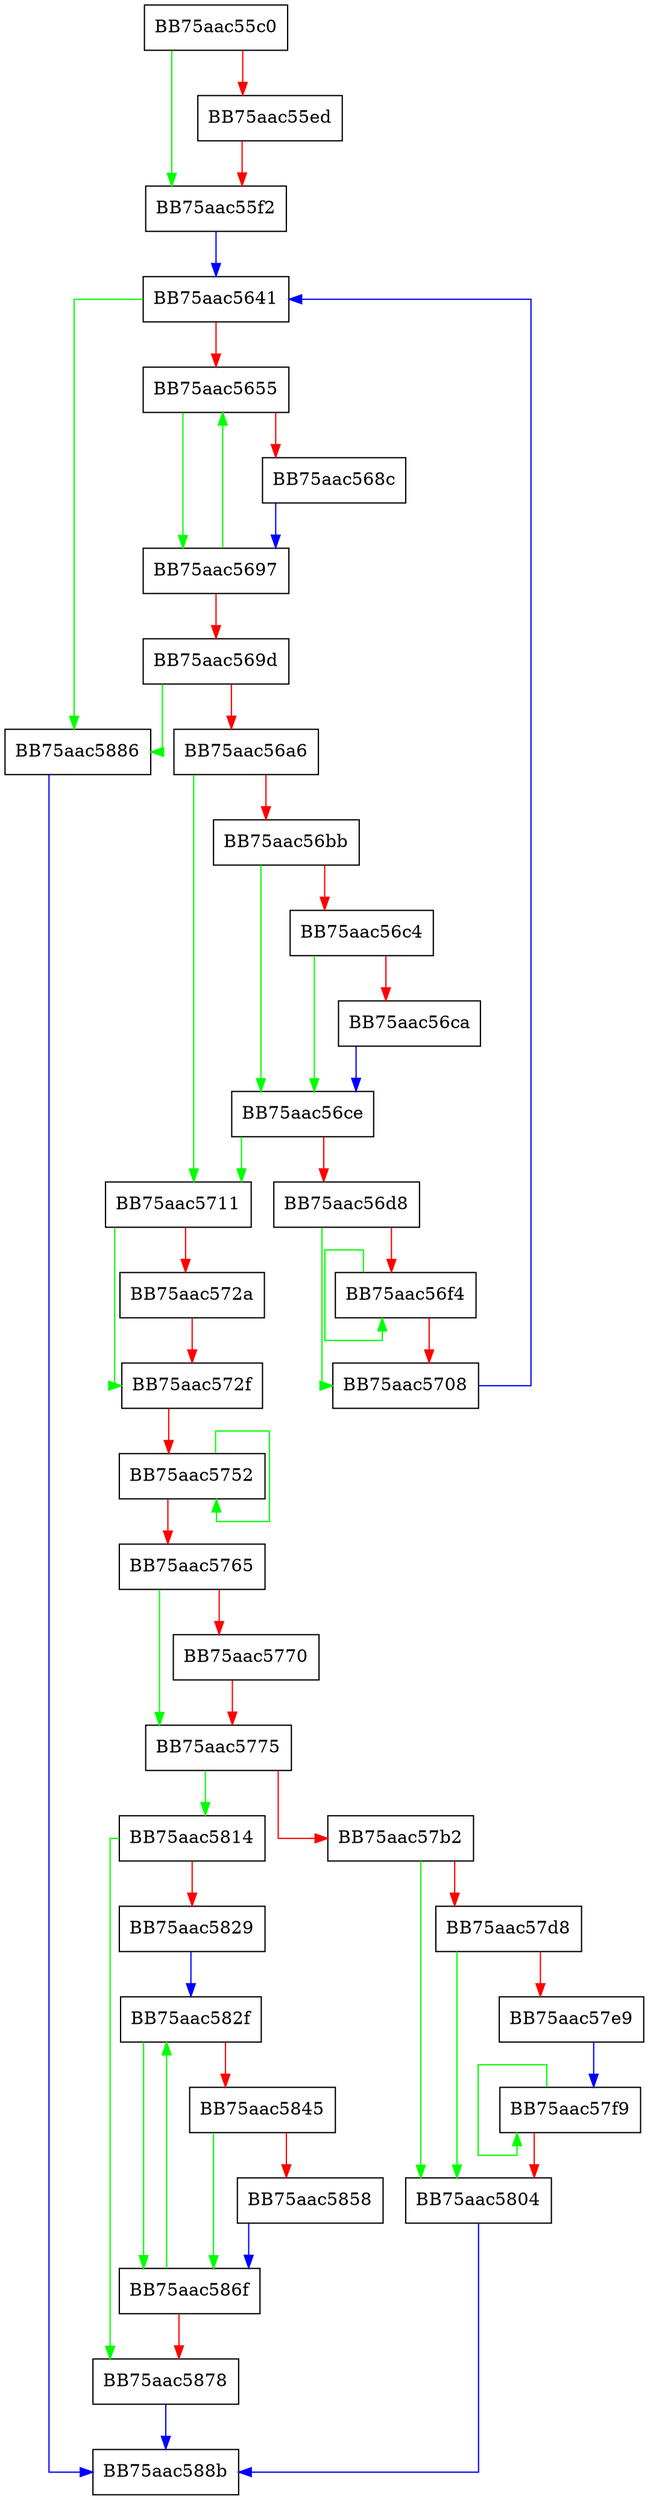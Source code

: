 digraph DecodeSymbol {
  node [shape="box"];
  graph [splines=ortho];
  BB75aac55c0 -> BB75aac55f2 [color="green"];
  BB75aac55c0 -> BB75aac55ed [color="red"];
  BB75aac55ed -> BB75aac55f2 [color="red"];
  BB75aac55f2 -> BB75aac5641 [color="blue"];
  BB75aac5641 -> BB75aac5886 [color="green"];
  BB75aac5641 -> BB75aac5655 [color="red"];
  BB75aac5655 -> BB75aac5697 [color="green"];
  BB75aac5655 -> BB75aac568c [color="red"];
  BB75aac568c -> BB75aac5697 [color="blue"];
  BB75aac5697 -> BB75aac5655 [color="green"];
  BB75aac5697 -> BB75aac569d [color="red"];
  BB75aac569d -> BB75aac5886 [color="green"];
  BB75aac569d -> BB75aac56a6 [color="red"];
  BB75aac56a6 -> BB75aac5711 [color="green"];
  BB75aac56a6 -> BB75aac56bb [color="red"];
  BB75aac56bb -> BB75aac56ce [color="green"];
  BB75aac56bb -> BB75aac56c4 [color="red"];
  BB75aac56c4 -> BB75aac56ce [color="green"];
  BB75aac56c4 -> BB75aac56ca [color="red"];
  BB75aac56ca -> BB75aac56ce [color="blue"];
  BB75aac56ce -> BB75aac5711 [color="green"];
  BB75aac56ce -> BB75aac56d8 [color="red"];
  BB75aac56d8 -> BB75aac5708 [color="green"];
  BB75aac56d8 -> BB75aac56f4 [color="red"];
  BB75aac56f4 -> BB75aac56f4 [color="green"];
  BB75aac56f4 -> BB75aac5708 [color="red"];
  BB75aac5708 -> BB75aac5641 [color="blue"];
  BB75aac5711 -> BB75aac572f [color="green"];
  BB75aac5711 -> BB75aac572a [color="red"];
  BB75aac572a -> BB75aac572f [color="red"];
  BB75aac572f -> BB75aac5752 [color="red"];
  BB75aac5752 -> BB75aac5752 [color="green"];
  BB75aac5752 -> BB75aac5765 [color="red"];
  BB75aac5765 -> BB75aac5775 [color="green"];
  BB75aac5765 -> BB75aac5770 [color="red"];
  BB75aac5770 -> BB75aac5775 [color="red"];
  BB75aac5775 -> BB75aac5814 [color="green"];
  BB75aac5775 -> BB75aac57b2 [color="red"];
  BB75aac57b2 -> BB75aac5804 [color="green"];
  BB75aac57b2 -> BB75aac57d8 [color="red"];
  BB75aac57d8 -> BB75aac5804 [color="green"];
  BB75aac57d8 -> BB75aac57e9 [color="red"];
  BB75aac57e9 -> BB75aac57f9 [color="blue"];
  BB75aac57f9 -> BB75aac57f9 [color="green"];
  BB75aac57f9 -> BB75aac5804 [color="red"];
  BB75aac5804 -> BB75aac588b [color="blue"];
  BB75aac5814 -> BB75aac5878 [color="green"];
  BB75aac5814 -> BB75aac5829 [color="red"];
  BB75aac5829 -> BB75aac582f [color="blue"];
  BB75aac582f -> BB75aac586f [color="green"];
  BB75aac582f -> BB75aac5845 [color="red"];
  BB75aac5845 -> BB75aac586f [color="green"];
  BB75aac5845 -> BB75aac5858 [color="red"];
  BB75aac5858 -> BB75aac586f [color="blue"];
  BB75aac586f -> BB75aac582f [color="green"];
  BB75aac586f -> BB75aac5878 [color="red"];
  BB75aac5878 -> BB75aac588b [color="blue"];
  BB75aac5886 -> BB75aac588b [color="blue"];
}